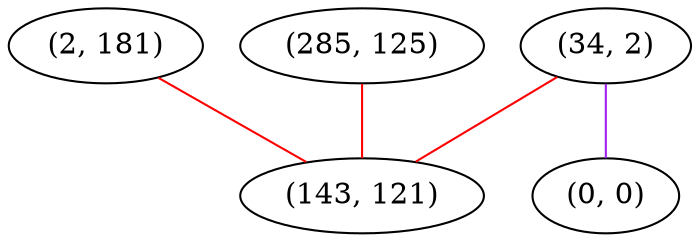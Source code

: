 graph "" {
"(2, 181)";
"(34, 2)";
"(285, 125)";
"(0, 0)";
"(143, 121)";
"(2, 181)" -- "(143, 121)"  [color=red, key=0, weight=1];
"(34, 2)" -- "(0, 0)"  [color=purple, key=0, weight=4];
"(34, 2)" -- "(143, 121)"  [color=red, key=0, weight=1];
"(285, 125)" -- "(143, 121)"  [color=red, key=0, weight=1];
}
